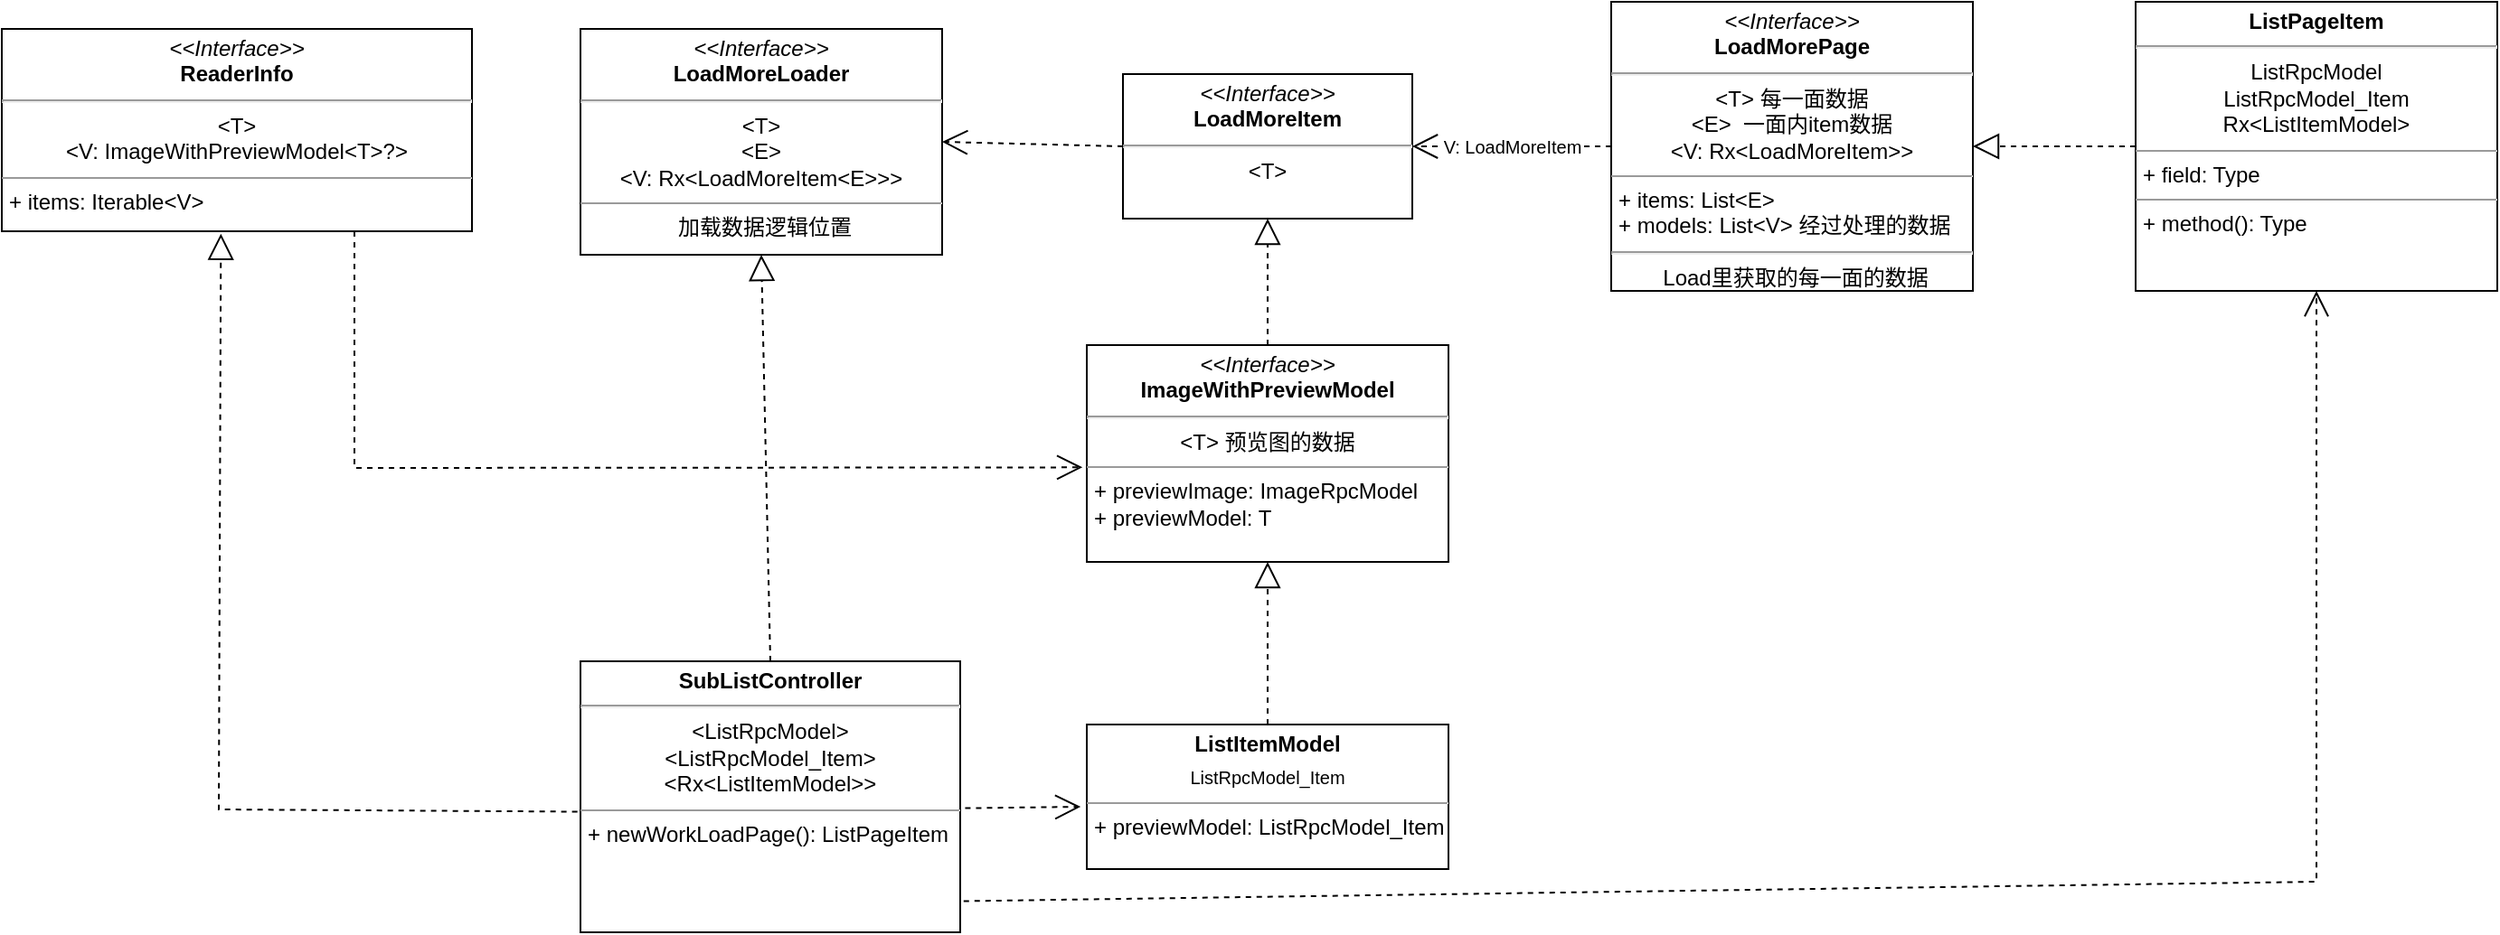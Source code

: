 <mxfile version="15.5.4" type="embed"><diagram id="C5RBs43oDa-KdzZeNtuy" name="Page-1"><mxGraphModel dx="1042" dy="782" grid="1" gridSize="10" guides="1" tooltips="1" connect="1" arrows="1" fold="1" page="1" pageScale="1" pageWidth="1600" pageHeight="1200" math="0" shadow="0"><root><mxCell id="WIyWlLk6GJQsqaUBKTNV-0"/><mxCell id="WIyWlLk6GJQsqaUBKTNV-1" parent="WIyWlLk6GJQsqaUBKTNV-0"/><mxCell id="VbjasAzcT3BuFhoReLeh-17" value="" style="endArrow=block;dashed=1;endFill=0;endSize=12;html=1;rounded=0;entryX=0.5;entryY=1;entryDx=0;entryDy=0;exitX=0.5;exitY=0;exitDx=0;exitDy=0;" parent="WIyWlLk6GJQsqaUBKTNV-1" source="VbjasAzcT3BuFhoReLeh-26" target="VbjasAzcT3BuFhoReLeh-36" edge="1"><mxGeometry width="160" relative="1" as="geometry"><mxPoint x="775" y="453" as="sourcePoint"/><mxPoint x="780.0" y="483" as="targetPoint"/></mxGeometry></mxCell><mxCell id="VbjasAzcT3BuFhoReLeh-26" value="&lt;p style=&quot;margin:0px;margin-top:4px;text-align:center;&quot;&gt;&lt;i&gt;&amp;lt;&amp;lt;Interface&amp;gt;&amp;gt;&lt;/i&gt;&lt;br&gt;&lt;b&gt;ImageWithPreviewModel&lt;/b&gt;&lt;/p&gt;&lt;hr&gt;&lt;p style=&quot;margin:0px;margin-top:4px;text-align:center;&quot;&gt;&amp;lt;T&amp;gt; 预览图的数据&lt;br&gt;&lt;/p&gt;&lt;hr size=&quot;1&quot;&gt;&lt;p style=&quot;margin:0px;margin-left:4px;&quot;&gt;+ previewImage: ImageRpcModel&lt;br&gt;+ previewModel: T&lt;/p&gt;" style="verticalAlign=top;align=left;overflow=fill;fontSize=12;fontFamily=Helvetica;html=1;" parent="WIyWlLk6GJQsqaUBKTNV-1" vertex="1"><mxGeometry x="640" y="533" width="200" height="120" as="geometry"/></mxCell><mxCell id="VbjasAzcT3BuFhoReLeh-27" value="&lt;p style=&quot;margin:0px;margin-top:4px;text-align:center;&quot;&gt;&lt;b&gt;ListItemModel&lt;/b&gt;&lt;br&gt;&lt;/p&gt;&lt;p style=&quot;margin:0px;margin-top:4px;text-align:center;&quot;&gt;&lt;font style=&quot;font-size: 10px;&quot;&gt;ListRpcModel_Item&lt;/font&gt;&lt;br&gt;&lt;/p&gt;&lt;hr size=&quot;1&quot;&gt;&lt;p style=&quot;margin:0px;margin-left:4px;&quot;&gt;+ previewModel: ListRpcModel_Item&lt;/p&gt;&lt;p style=&quot;margin:0px;margin-left:4px;&quot;&gt;&lt;br&gt;&lt;/p&gt;" style="verticalAlign=top;align=left;overflow=fill;fontSize=12;fontFamily=Helvetica;html=1;" parent="WIyWlLk6GJQsqaUBKTNV-1" vertex="1"><mxGeometry x="640" y="743" width="200" height="80" as="geometry"/></mxCell><mxCell id="VbjasAzcT3BuFhoReLeh-28" value="" style="endArrow=block;dashed=1;endFill=0;endSize=12;html=1;rounded=0;fontSize=7;exitX=0.5;exitY=0;exitDx=0;exitDy=0;entryX=0.5;entryY=1;entryDx=0;entryDy=0;" parent="WIyWlLk6GJQsqaUBKTNV-1" source="VbjasAzcT3BuFhoReLeh-27" target="VbjasAzcT3BuFhoReLeh-26" edge="1"><mxGeometry width="160" relative="1" as="geometry"><mxPoint x="670" y="583" as="sourcePoint"/><mxPoint x="650" y="533" as="targetPoint"/><Array as="points"/></mxGeometry></mxCell><mxCell id="VbjasAzcT3BuFhoReLeh-29" value="&lt;p style=&quot;margin:0px;margin-top:4px;text-align:center;&quot;&gt;&lt;i&gt;&amp;lt;&amp;lt;Interface&amp;gt;&amp;gt;&lt;/i&gt;&lt;br&gt;&lt;b&gt;LoadMorePage&lt;/b&gt;&lt;br&gt;&lt;/p&gt;&lt;hr&gt;&lt;div style=&quot;text-align: center;&quot;&gt;&lt;span style=&quot;background-color: initial;&quot;&gt;&amp;lt;T&amp;gt; 每一面数据&lt;/span&gt;&lt;/div&gt;&lt;div style=&quot;text-align: center;&quot;&gt;&lt;span style=&quot;background-color: initial;&quot;&gt;&amp;lt;E&amp;gt;&amp;nbsp; 一面内item数据&lt;/span&gt;&lt;/div&gt;&lt;div style=&quot;text-align: center;&quot;&gt;&lt;span style=&quot;background-color: initial;&quot;&gt;&amp;lt;V: Rx&amp;lt;LoadMoreItem&amp;gt;&amp;gt;&lt;/span&gt;&lt;/div&gt;&lt;hr size=&quot;1&quot;&gt;&lt;p style=&quot;margin:0px;margin-left:4px;&quot;&gt;+ items: List&amp;lt;E&amp;gt;&lt;br&gt;+ models: List&amp;lt;V&amp;gt; 经过处理的数据&lt;/p&gt;&lt;hr&gt;&lt;p style=&quot;text-align: center; margin: 0px 0px 0px 4px;&quot;&gt;Load里获取的每一面的数据&lt;/p&gt;" style="verticalAlign=top;align=left;overflow=fill;fontSize=12;fontFamily=Helvetica;html=1;" parent="WIyWlLk6GJQsqaUBKTNV-1" vertex="1"><mxGeometry x="930" y="343" width="200" height="160" as="geometry"/></mxCell><mxCell id="VbjasAzcT3BuFhoReLeh-32" value="&lt;p style=&quot;margin:0px;margin-top:4px;text-align:center;&quot;&gt;&lt;b&gt;ListPageItem&lt;/b&gt;&lt;br&gt;&lt;/p&gt;&lt;hr&gt;&lt;div style=&quot;text-align: center;&quot;&gt;&lt;span style=&quot;background-color: initial;&quot;&gt;ListRpcModel&lt;/span&gt;&lt;/div&gt;&lt;div style=&quot;text-align: center;&quot;&gt;&lt;span style=&quot;background-color: initial;&quot;&gt;ListRpcModel_Item&lt;/span&gt;&lt;/div&gt;&lt;div style=&quot;text-align: center;&quot;&gt;&lt;span style=&quot;background-color: initial;&quot;&gt;Rx&amp;lt;ListItemModel&amp;gt;&lt;/span&gt;&lt;/div&gt;&lt;hr size=&quot;1&quot;&gt;&lt;p style=&quot;margin:0px;margin-left:4px;&quot;&gt;+ field: Type&lt;/p&gt;&lt;hr size=&quot;1&quot;&gt;&lt;p style=&quot;margin:0px;margin-left:4px;&quot;&gt;+ method(): Type&lt;/p&gt;" style="verticalAlign=top;align=left;overflow=fill;fontSize=12;fontFamily=Helvetica;html=1;" parent="WIyWlLk6GJQsqaUBKTNV-1" vertex="1"><mxGeometry x="1220" y="343" width="200" height="160" as="geometry"/></mxCell><mxCell id="VbjasAzcT3BuFhoReLeh-34" value="" style="endArrow=block;dashed=1;endFill=0;endSize=12;html=1;rounded=0;fontSize=10;entryX=1;entryY=0.5;entryDx=0;entryDy=0;exitX=0;exitY=0.5;exitDx=0;exitDy=0;" parent="WIyWlLk6GJQsqaUBKTNV-1" source="VbjasAzcT3BuFhoReLeh-32" target="VbjasAzcT3BuFhoReLeh-29" edge="1"><mxGeometry width="160" relative="1" as="geometry"><mxPoint x="1190" y="513" as="sourcePoint"/><mxPoint x="1350" y="513" as="targetPoint"/></mxGeometry></mxCell><mxCell id="VbjasAzcT3BuFhoReLeh-35" value="&lt;p style=&quot;margin:0px;margin-top:4px;text-align:center;&quot;&gt;&lt;i&gt;&amp;lt;&amp;lt;Interface&amp;gt;&amp;gt;&lt;/i&gt;&lt;br&gt;&lt;b&gt;LoadMoreLoader&lt;/b&gt;&lt;/p&gt;&lt;hr style=&quot;text-align: center;&quot;&gt;&lt;div style=&quot;text-align: center;&quot;&gt;&amp;lt;T&amp;gt;&lt;/div&gt;&lt;div style=&quot;text-align: center;&quot;&gt;&amp;lt;E&amp;gt;&lt;/div&gt;&lt;div style=&quot;text-align: center;&quot;&gt;&amp;lt;V: Rx&amp;lt;LoadMoreItem&amp;lt;E&amp;gt;&amp;gt;&amp;gt;&lt;/div&gt;&lt;hr size=&quot;1&quot;&gt;&lt;p style=&quot;text-align: center; margin: 0px 0px 0px 4px;&quot;&gt;加载数据逻辑位置&lt;/p&gt;" style="verticalAlign=top;align=left;overflow=fill;fontSize=12;fontFamily=Helvetica;html=1;" parent="WIyWlLk6GJQsqaUBKTNV-1" vertex="1"><mxGeometry x="360" y="358" width="200" height="125" as="geometry"/></mxCell><mxCell id="VbjasAzcT3BuFhoReLeh-36" value="&lt;p style=&quot;margin:0px;margin-top:4px;text-align:center;&quot;&gt;&lt;i&gt;&amp;lt;&amp;lt;Interface&amp;gt;&amp;gt;&lt;/i&gt;&lt;br&gt;&lt;b&gt;LoadMoreItem&lt;/b&gt;&lt;br&gt;&lt;/p&gt;&lt;hr style=&quot;text-align: center;&quot;&gt;&lt;div style=&quot;text-align: center;&quot;&gt;&amp;lt;T&amp;gt;&lt;/div&gt;&lt;div style=&quot;text-align: center;&quot;&gt;&lt;br&gt;&lt;/div&gt;" style="verticalAlign=top;align=left;overflow=fill;fontSize=12;fontFamily=Helvetica;html=1;" parent="WIyWlLk6GJQsqaUBKTNV-1" vertex="1"><mxGeometry x="660" y="383" width="160" height="80" as="geometry"/></mxCell><mxCell id="VbjasAzcT3BuFhoReLeh-38" value="&lt;p style=&quot;margin:0px;margin-top:4px;text-align:center;&quot;&gt;&lt;b&gt;SubListController&lt;/b&gt;&lt;br&gt;&lt;/p&gt;&lt;hr&gt;&lt;div style=&quot;text-align: center;&quot;&gt;&lt;span style=&quot;background-color: initial;&quot;&gt;&amp;lt;ListRpcModel&amp;gt;&lt;/span&gt;&lt;/div&gt;&lt;div style=&quot;text-align: center;&quot;&gt;&lt;span style=&quot;background-color: initial;&quot;&gt;&amp;lt;ListRpcModel_Item&amp;gt;&lt;/span&gt;&lt;/div&gt;&lt;div style=&quot;text-align: center;&quot;&gt;&lt;span style=&quot;background-color: initial;&quot;&gt;&amp;lt;Rx&amp;lt;ListItemModel&amp;gt;&amp;gt;&lt;/span&gt;&lt;/div&gt;&lt;hr size=&quot;1&quot;&gt;&lt;p style=&quot;margin:0px;margin-left:4px;&quot;&gt;+ newWorkLoadPage(): ListPageItem&lt;/p&gt;" style="verticalAlign=top;align=left;overflow=fill;fontSize=12;fontFamily=Helvetica;html=1;" parent="WIyWlLk6GJQsqaUBKTNV-1" vertex="1"><mxGeometry x="360" y="708" width="210" height="150" as="geometry"/></mxCell><mxCell id="VbjasAzcT3BuFhoReLeh-39" value="" style="endArrow=block;dashed=1;endFill=0;endSize=12;html=1;rounded=0;fontSize=7;exitX=0.5;exitY=0;exitDx=0;exitDy=0;entryX=0.5;entryY=1;entryDx=0;entryDy=0;" parent="WIyWlLk6GJQsqaUBKTNV-1" source="VbjasAzcT3BuFhoReLeh-38" target="VbjasAzcT3BuFhoReLeh-35" edge="1"><mxGeometry width="160" relative="1" as="geometry"><mxPoint x="459.57" y="638" as="sourcePoint"/><mxPoint x="459.57" y="548" as="targetPoint"/><Array as="points"/></mxGeometry></mxCell><mxCell id="VbjasAzcT3BuFhoReLeh-42" value="" style="endArrow=open;endSize=12;dashed=1;html=1;rounded=0;fontSize=10;entryX=1;entryY=0.5;entryDx=0;entryDy=0;exitX=0;exitY=0.5;exitDx=0;exitDy=0;" parent="WIyWlLk6GJQsqaUBKTNV-1" source="VbjasAzcT3BuFhoReLeh-36" target="VbjasAzcT3BuFhoReLeh-35" edge="1"><mxGeometry width="160" relative="1" as="geometry"><mxPoint x="670" y="503" as="sourcePoint"/><mxPoint x="550" y="503" as="targetPoint"/></mxGeometry></mxCell><mxCell id="VbjasAzcT3BuFhoReLeh-44" value="&lt;p style=&quot;margin:0px;margin-top:4px;text-align:center;&quot;&gt;&lt;i&gt;&amp;lt;&amp;lt;Interface&amp;gt;&amp;gt;&lt;/i&gt;&lt;br&gt;&lt;b&gt;ReaderInfo&lt;/b&gt;&lt;/p&gt;&lt;hr&gt;&lt;div style=&quot;text-align: center;&quot;&gt;&amp;lt;T&amp;gt;&lt;/div&gt;&lt;div style=&quot;text-align: center;&quot;&gt;&amp;lt;V: ImageWithPreviewModel&amp;lt;T&amp;gt;?&amp;gt;&lt;/div&gt;&lt;hr size=&quot;1&quot;&gt;&lt;p style=&quot;margin:0px;margin-left:4px;&quot;&gt;+ items: Iterable&amp;lt;V&amp;gt;&lt;br&gt;&lt;br&gt;&lt;/p&gt;" style="verticalAlign=top;align=left;overflow=fill;fontSize=12;fontFamily=Helvetica;html=1;" parent="WIyWlLk6GJQsqaUBKTNV-1" vertex="1"><mxGeometry x="40" y="358" width="260" height="112" as="geometry"/></mxCell><mxCell id="VbjasAzcT3BuFhoReLeh-45" value="" style="endArrow=block;dashed=1;endFill=0;endSize=12;html=1;rounded=0;fontSize=7;exitX=-0.008;exitY=0.555;exitDx=0;exitDy=0;exitPerimeter=0;entryX=0.466;entryY=1.012;entryDx=0;entryDy=0;entryPerimeter=0;" parent="WIyWlLk6GJQsqaUBKTNV-1" source="VbjasAzcT3BuFhoReLeh-38" target="VbjasAzcT3BuFhoReLeh-44" edge="1"><mxGeometry width="160" relative="1" as="geometry"><mxPoint x="160" y="805" as="sourcePoint"/><mxPoint x="160" y="570" as="targetPoint"/><Array as="points"><mxPoint x="160" y="790"/></Array></mxGeometry></mxCell><mxCell id="VbjasAzcT3BuFhoReLeh-47" value="" style="endArrow=open;endSize=12;dashed=1;html=1;rounded=0;fontSize=10;entryX=-0.017;entryY=0.569;entryDx=0;entryDy=0;exitX=1.013;exitY=0.542;exitDx=0;exitDy=0;exitPerimeter=0;entryPerimeter=0;" parent="WIyWlLk6GJQsqaUBKTNV-1" source="VbjasAzcT3BuFhoReLeh-38" target="VbjasAzcT3BuFhoReLeh-27" edge="1"><mxGeometry width="160" relative="1" as="geometry"><mxPoint x="660" y="910" as="sourcePoint"/><mxPoint x="580" y="910" as="targetPoint"/></mxGeometry></mxCell><mxCell id="VbjasAzcT3BuFhoReLeh-49" value="V: LoadMoreItem" style="endArrow=open;endSize=12;dashed=1;html=1;rounded=0;fontSize=10;entryX=1;entryY=0.5;entryDx=0;entryDy=0;exitX=0;exitY=0.5;exitDx=0;exitDy=0;" parent="WIyWlLk6GJQsqaUBKTNV-1" source="VbjasAzcT3BuFhoReLeh-29" target="VbjasAzcT3BuFhoReLeh-36" edge="1"><mxGeometry width="160" relative="1" as="geometry"><mxPoint x="970.0" y="620" as="sourcePoint"/><mxPoint x="1090" y="620" as="targetPoint"/></mxGeometry></mxCell><mxCell id="VbjasAzcT3BuFhoReLeh-50" value="" style="endArrow=open;endSize=12;dashed=1;html=1;rounded=0;fontSize=10;entryX=-0.012;entryY=0.564;entryDx=0;entryDy=0;exitX=0.75;exitY=1;exitDx=0;exitDy=0;entryPerimeter=0;" parent="WIyWlLk6GJQsqaUBKTNV-1" source="VbjasAzcT3BuFhoReLeh-44" target="VbjasAzcT3BuFhoReLeh-26" edge="1"><mxGeometry width="160" relative="1" as="geometry"><mxPoint x="647.6" y="634.65" as="sourcePoint"/><mxPoint x="250.98" y="564.998" as="targetPoint"/><Array as="points"><mxPoint x="235" y="601"/></Array></mxGeometry></mxCell><mxCell id="VbjasAzcT3BuFhoReLeh-51" value="" style="endArrow=open;endSize=12;dashed=1;html=1;rounded=0;fontSize=10;exitX=1.009;exitY=0.885;exitDx=0;exitDy=0;exitPerimeter=0;" parent="WIyWlLk6GJQsqaUBKTNV-1" source="VbjasAzcT3BuFhoReLeh-38" target="VbjasAzcT3BuFhoReLeh-32" edge="1"><mxGeometry width="160" relative="1" as="geometry"><mxPoint x="630.0" y="858.78" as="sourcePoint"/><mxPoint x="704.0" y="858.0" as="targetPoint"/><Array as="points"><mxPoint x="1320" y="830"/></Array></mxGeometry></mxCell></root></mxGraphModel></diagram></mxfile>